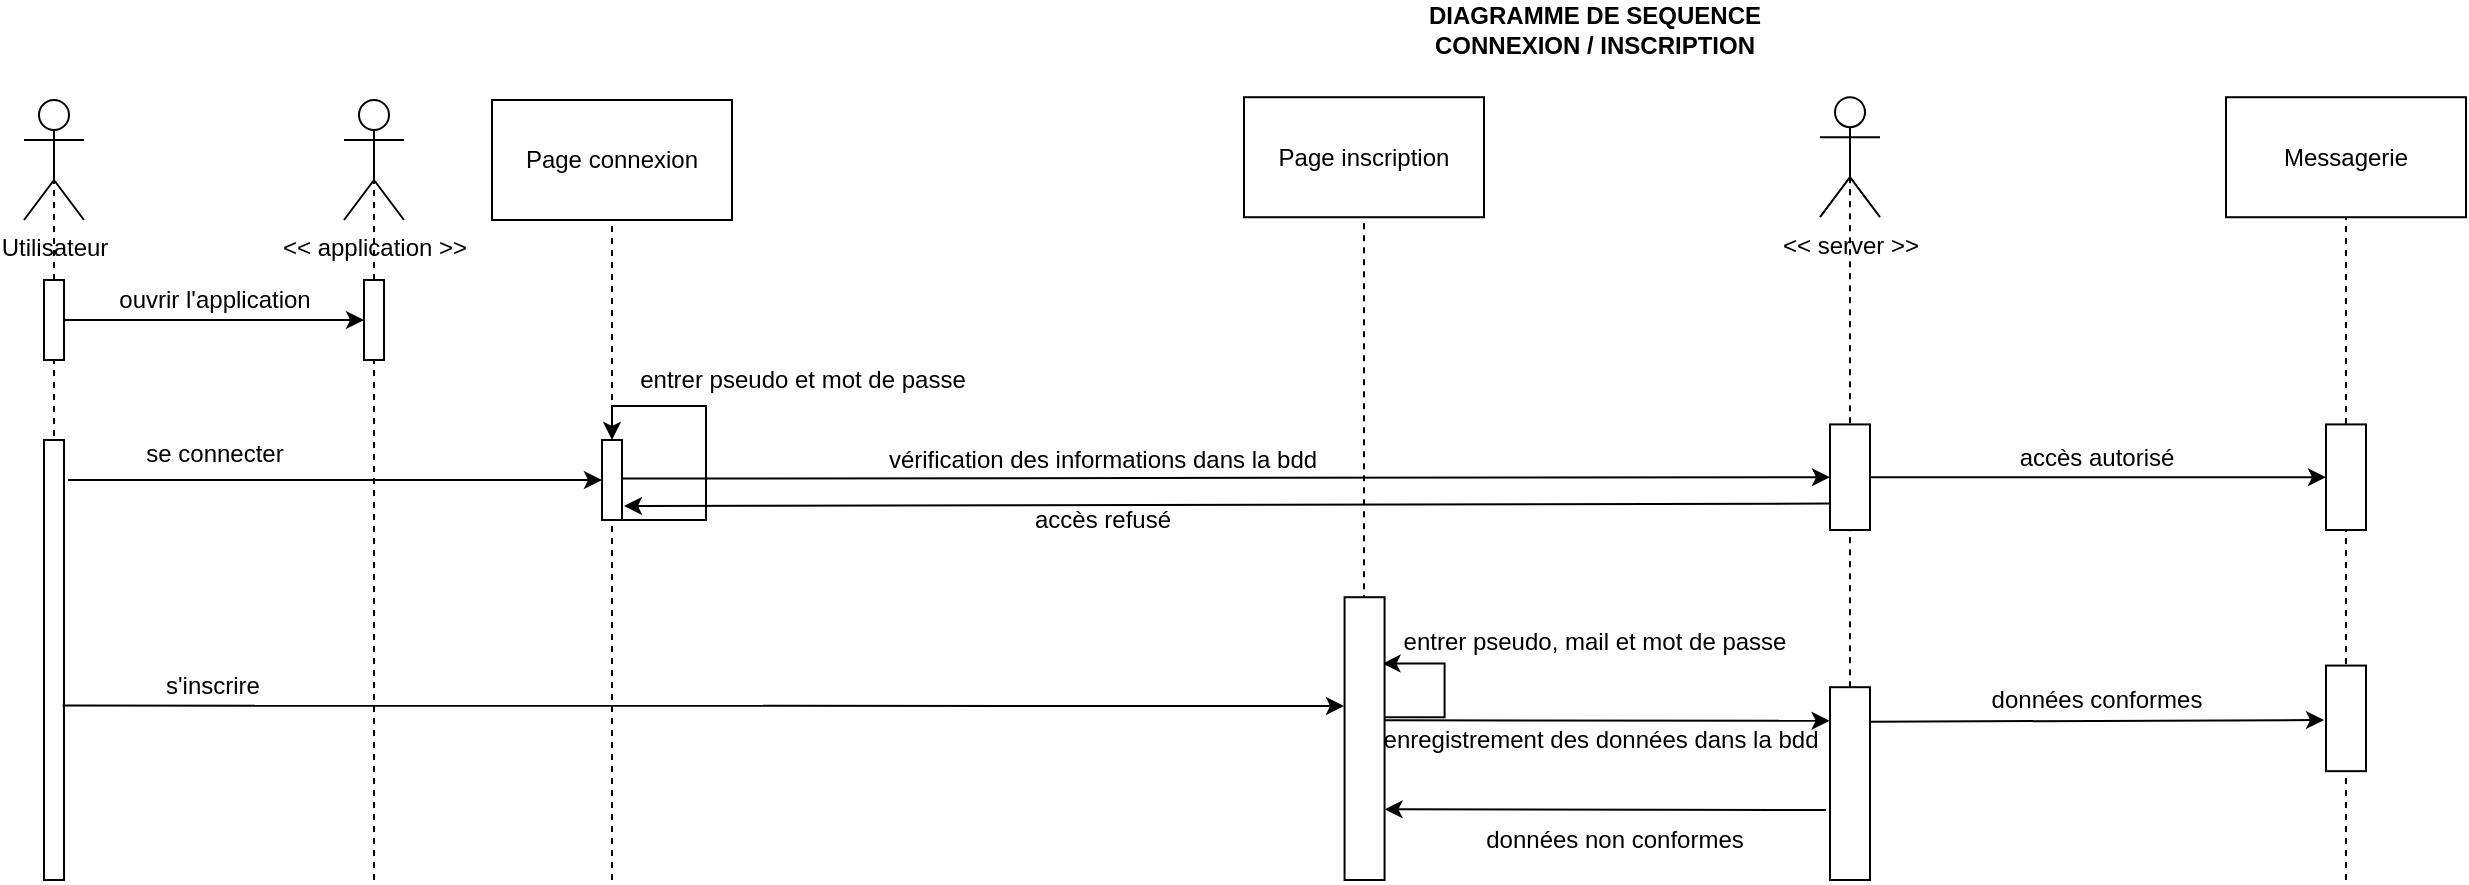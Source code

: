 <mxfile version="15.3.0" type="device"><diagram id="AM0xhpKbkET-VhJ2idW7" name="Page-1"><mxGraphModel dx="609" dy="233" grid="1" gridSize="10" guides="1" tooltips="1" connect="1" arrows="1" fold="1" page="1" pageScale="1" pageWidth="827" pageHeight="1169" math="0" shadow="0"><root><mxCell id="0"/><mxCell id="1" parent="0"/><mxCell id="VBZJFwsdffEzWOCnubFp-8" value="" style="endArrow=none;dashed=1;html=1;entryX=0.5;entryY=0.5;entryDx=0;entryDy=0;entryPerimeter=0;startArrow=none;" edge="1" parent="1" target="VBZJFwsdffEzWOCnubFp-7"><mxGeometry width="50" height="50" relative="1" as="geometry"><mxPoint x="235" y="460" as="sourcePoint"/><mxPoint x="85.0" y="110" as="targetPoint"/></mxGeometry></mxCell><mxCell id="VBZJFwsdffEzWOCnubFp-1" value="Utilisateur" style="shape=umlActor;verticalLabelPosition=bottom;verticalAlign=top;html=1;outlineConnect=0;" vertex="1" parent="1"><mxGeometry x="60" y="70" width="30" height="60" as="geometry"/></mxCell><mxCell id="VBZJFwsdffEzWOCnubFp-3" value="" style="endArrow=none;dashed=1;html=1;entryX=0.5;entryY=0.5;entryDx=0;entryDy=0;entryPerimeter=0;" edge="1" parent="1" target="VBZJFwsdffEzWOCnubFp-1"><mxGeometry width="50" height="50" relative="1" as="geometry"><mxPoint x="75" y="400" as="sourcePoint"/><mxPoint x="110" y="280" as="targetPoint"/></mxGeometry></mxCell><mxCell id="VBZJFwsdffEzWOCnubFp-2" value="" style="rounded=0;whiteSpace=wrap;html=1;" vertex="1" parent="1"><mxGeometry x="70" y="160" width="10" height="40" as="geometry"/></mxCell><mxCell id="VBZJFwsdffEzWOCnubFp-4" value="" style="endArrow=classic;html=1;exitX=1;exitY=0.333;exitDx=0;exitDy=0;exitPerimeter=0;" edge="1" parent="1"><mxGeometry width="50" height="50" relative="1" as="geometry"><mxPoint x="80" y="179.98" as="sourcePoint"/><mxPoint x="230" y="180" as="targetPoint"/></mxGeometry></mxCell><mxCell id="VBZJFwsdffEzWOCnubFp-6" value="ouvrir l'application" style="text;html=1;align=center;verticalAlign=middle;resizable=0;points=[];autosize=1;strokeColor=none;fillColor=none;" vertex="1" parent="1"><mxGeometry x="100" y="160" width="110" height="20" as="geometry"/></mxCell><mxCell id="VBZJFwsdffEzWOCnubFp-7" value="&amp;lt;&amp;lt; application &amp;gt;&amp;gt;" style="shape=umlActor;verticalLabelPosition=bottom;verticalAlign=top;html=1;outlineConnect=0;" vertex="1" parent="1"><mxGeometry x="220" y="70" width="30" height="60" as="geometry"/></mxCell><mxCell id="VBZJFwsdffEzWOCnubFp-10" value="" style="rounded=0;whiteSpace=wrap;html=1;" vertex="1" parent="1"><mxGeometry x="230" y="160" width="10" height="40" as="geometry"/></mxCell><mxCell id="VBZJFwsdffEzWOCnubFp-11" value="Page connexion" style="rounded=0;whiteSpace=wrap;html=1;" vertex="1" parent="1"><mxGeometry x="294" y="70" width="120" height="60" as="geometry"/></mxCell><mxCell id="VBZJFwsdffEzWOCnubFp-12" value="" style="endArrow=none;dashed=1;html=1;entryX=0.5;entryY=1;entryDx=0;entryDy=0;startArrow=none;" edge="1" parent="1" target="VBZJFwsdffEzWOCnubFp-11"><mxGeometry width="50" height="50" relative="1" as="geometry"><mxPoint x="354" y="460" as="sourcePoint"/><mxPoint x="245" y="110" as="targetPoint"/></mxGeometry></mxCell><mxCell id="VBZJFwsdffEzWOCnubFp-15" value="se connecter" style="text;html=1;align=center;verticalAlign=middle;resizable=0;points=[];autosize=1;strokeColor=none;fillColor=none;" vertex="1" parent="1"><mxGeometry x="115" y="237.21" width="80" height="20" as="geometry"/></mxCell><mxCell id="VBZJFwsdffEzWOCnubFp-17" value="s'inscrire" style="text;html=1;align=center;verticalAlign=middle;resizable=0;points=[];autosize=1;strokeColor=none;fillColor=none;" vertex="1" parent="1"><mxGeometry x="124.28" y="352.79" width="60" height="20" as="geometry"/></mxCell><mxCell id="VBZJFwsdffEzWOCnubFp-18" value="" style="rounded=0;whiteSpace=wrap;html=1;" vertex="1" parent="1"><mxGeometry x="70" y="240" width="10" height="220" as="geometry"/></mxCell><mxCell id="JyncEitehn_fcY9Y_TbM-4" value="" style="endArrow=classic;html=1;entryX=0;entryY=0.5;entryDx=0;entryDy=0;" edge="1" parent="1" target="JyncEitehn_fcY9Y_TbM-10"><mxGeometry width="50" height="50" relative="1" as="geometry"><mxPoint x="82" y="260" as="sourcePoint"/><mxPoint x="330" y="257" as="targetPoint"/></mxGeometry></mxCell><mxCell id="JyncEitehn_fcY9Y_TbM-9" value="" style="endArrow=classic;html=1;exitX=1;exitY=0.75;exitDx=0;exitDy=0;" edge="1" parent="1"><mxGeometry width="50" height="50" relative="1" as="geometry"><mxPoint x="79.28" y="372.79" as="sourcePoint"/><mxPoint x="720" y="373" as="targetPoint"/></mxGeometry></mxCell><mxCell id="JyncEitehn_fcY9Y_TbM-18" style="edgeStyle=orthogonalEdgeStyle;rounded=0;orthogonalLoop=1;jettySize=auto;html=1;exitX=1;exitY=0.25;exitDx=0;exitDy=0;entryX=0.5;entryY=0;entryDx=0;entryDy=0;" edge="1" parent="1" source="JyncEitehn_fcY9Y_TbM-10" target="JyncEitehn_fcY9Y_TbM-10"><mxGeometry relative="1" as="geometry"><mxPoint x="350" y="223" as="targetPoint"/><Array as="points"><mxPoint x="359" y="280"/><mxPoint x="401" y="280"/><mxPoint x="401" y="223"/><mxPoint x="354" y="223"/></Array></mxGeometry></mxCell><mxCell id="JyncEitehn_fcY9Y_TbM-10" value="" style="rounded=0;whiteSpace=wrap;html=1;" vertex="1" parent="1"><mxGeometry x="349" y="240" width="10" height="40" as="geometry"/></mxCell><mxCell id="JyncEitehn_fcY9Y_TbM-19" value="entrer pseudo et mot de passe" style="text;html=1;align=center;verticalAlign=middle;resizable=0;points=[];autosize=1;strokeColor=none;fillColor=none;" vertex="1" parent="1"><mxGeometry x="359" y="200" width="180" height="20" as="geometry"/></mxCell><mxCell id="JyncEitehn_fcY9Y_TbM-20" value="Page inscription" style="rounded=0;whiteSpace=wrap;html=1;" vertex="1" parent="1"><mxGeometry x="670" y="68.61" width="120" height="60" as="geometry"/></mxCell><mxCell id="JyncEitehn_fcY9Y_TbM-21" value="" style="endArrow=none;dashed=1;html=1;entryX=0.5;entryY=1;entryDx=0;entryDy=0;startArrow=none;" edge="1" parent="1" target="JyncEitehn_fcY9Y_TbM-20"><mxGeometry width="50" height="50" relative="1" as="geometry"><mxPoint x="730" y="398.61" as="sourcePoint"/><mxPoint x="729.5" y="128.61" as="targetPoint"/></mxGeometry></mxCell><mxCell id="JyncEitehn_fcY9Y_TbM-30" style="edgeStyle=orthogonalEdgeStyle;rounded=0;orthogonalLoop=1;jettySize=auto;html=1;exitX=1;exitY=0.25;exitDx=0;exitDy=0;entryX=1;entryY=0.25;entryDx=0;entryDy=0;" edge="1" parent="1"><mxGeometry relative="1" as="geometry"><mxPoint x="739.28" y="351.808" as="targetPoint"/><Array as="points"><mxPoint x="729.28" y="378.61"/><mxPoint x="770.28" y="378.61"/><mxPoint x="770.28" y="348.61"/></Array><mxPoint x="739.28" y="351.808" as="sourcePoint"/></mxGeometry></mxCell><mxCell id="JyncEitehn_fcY9Y_TbM-31" value="" style="rounded=0;whiteSpace=wrap;html=1;" vertex="1" parent="1"><mxGeometry x="720.28" y="318.61" width="20" height="141.39" as="geometry"/></mxCell><mxCell id="JyncEitehn_fcY9Y_TbM-32" value="entrer pseudo, mail et mot de passe" style="text;html=1;align=center;verticalAlign=middle;resizable=0;points=[];autosize=1;strokeColor=none;fillColor=none;" vertex="1" parent="1"><mxGeometry x="740.28" y="331.4" width="210" height="20" as="geometry"/></mxCell><mxCell id="JyncEitehn_fcY9Y_TbM-33" value="&lt;b&gt;DIAGRAMME DE SEQUENCE&lt;br&gt;CONNEXION / INSCRIPTION&lt;/b&gt;" style="text;html=1;align=center;verticalAlign=middle;resizable=0;points=[];autosize=1;strokeColor=none;fillColor=none;" vertex="1" parent="1"><mxGeometry x="755.28" y="20" width="180" height="30" as="geometry"/></mxCell><mxCell id="JyncEitehn_fcY9Y_TbM-40" value="&amp;lt;&amp;lt; server &amp;gt;&amp;gt;" style="shape=umlActor;verticalLabelPosition=bottom;verticalAlign=top;html=1;outlineConnect=0;" vertex="1" parent="1"><mxGeometry x="958" y="68.61" width="30" height="60" as="geometry"/></mxCell><mxCell id="JyncEitehn_fcY9Y_TbM-42" value="" style="endArrow=classic;html=1;exitX=1;exitY=0.25;exitDx=0;exitDy=0;entryX=0;entryY=0.5;entryDx=0;entryDy=0;" edge="1" parent="1" target="JyncEitehn_fcY9Y_TbM-46"><mxGeometry width="50" height="50" relative="1" as="geometry"><mxPoint x="359.0" y="259.31" as="sourcePoint"/><mxPoint x="830" y="259" as="targetPoint"/></mxGeometry></mxCell><mxCell id="JyncEitehn_fcY9Y_TbM-43" value="vérification des informations dans la bdd" style="text;html=1;align=center;verticalAlign=middle;resizable=0;points=[];autosize=1;strokeColor=none;fillColor=none;" vertex="1" parent="1"><mxGeometry x="484.28" y="240" width="230" height="20" as="geometry"/></mxCell><mxCell id="JyncEitehn_fcY9Y_TbM-44" value="" style="endArrow=none;dashed=1;html=1;startArrow=none;entryX=0.5;entryY=0.5;entryDx=0;entryDy=0;entryPerimeter=0;" edge="1" parent="1" source="JyncEitehn_fcY9Y_TbM-60" target="JyncEitehn_fcY9Y_TbM-40"><mxGeometry width="50" height="50" relative="1" as="geometry"><mxPoint x="973" y="398.61" as="sourcePoint"/><mxPoint x="981" y="188.61" as="targetPoint"/></mxGeometry></mxCell><mxCell id="JyncEitehn_fcY9Y_TbM-46" value="" style="rounded=0;whiteSpace=wrap;html=1;" vertex="1" parent="1"><mxGeometry x="963" y="232.21" width="20" height="52.79" as="geometry"/></mxCell><mxCell id="JyncEitehn_fcY9Y_TbM-48" value="Messagerie" style="rounded=0;whiteSpace=wrap;html=1;" vertex="1" parent="1"><mxGeometry x="1161" y="68.61" width="120" height="60" as="geometry"/></mxCell><mxCell id="JyncEitehn_fcY9Y_TbM-49" value="" style="endArrow=none;dashed=1;html=1;entryX=0.5;entryY=1;entryDx=0;entryDy=0;startArrow=none;" edge="1" parent="1" target="JyncEitehn_fcY9Y_TbM-48"><mxGeometry width="50" height="50" relative="1" as="geometry"><mxPoint x="1221" y="460" as="sourcePoint"/><mxPoint x="1220.66" y="143.61" as="targetPoint"/></mxGeometry></mxCell><mxCell id="JyncEitehn_fcY9Y_TbM-51" value="" style="endArrow=classic;html=1;exitX=1;exitY=0.5;exitDx=0;exitDy=0;entryX=0;entryY=0.5;entryDx=0;entryDy=0;" edge="1" parent="1" source="JyncEitehn_fcY9Y_TbM-46" target="JyncEitehn_fcY9Y_TbM-52"><mxGeometry width="50" height="50" relative="1" as="geometry"><mxPoint x="1041" y="268.61" as="sourcePoint"/><mxPoint x="1201" y="258.61" as="targetPoint"/></mxGeometry></mxCell><mxCell id="JyncEitehn_fcY9Y_TbM-52" value="" style="rounded=0;whiteSpace=wrap;html=1;" vertex="1" parent="1"><mxGeometry x="1211" y="232.21" width="20" height="52.79" as="geometry"/></mxCell><mxCell id="JyncEitehn_fcY9Y_TbM-54" value="accès autorisé" style="text;html=1;align=center;verticalAlign=middle;resizable=0;points=[];autosize=1;strokeColor=none;fillColor=none;" vertex="1" parent="1"><mxGeometry x="1051" y="238.61" width="90" height="20" as="geometry"/></mxCell><mxCell id="JyncEitehn_fcY9Y_TbM-55" value="" style="endArrow=classic;html=1;exitX=1;exitY=0.75;exitDx=0;exitDy=0;entryX=-0.01;entryY=0.174;entryDx=0;entryDy=0;entryPerimeter=0;" edge="1" parent="1" target="JyncEitehn_fcY9Y_TbM-60"><mxGeometry width="50" height="50" relative="1" as="geometry"><mxPoint x="740.28" y="380.17" as="sourcePoint"/><mxPoint x="960" y="370" as="targetPoint"/></mxGeometry></mxCell><mxCell id="JyncEitehn_fcY9Y_TbM-57" value="" style="endArrow=classic;html=1;exitX=0;exitY=0.75;exitDx=0;exitDy=0;" edge="1" parent="1" source="JyncEitehn_fcY9Y_TbM-46"><mxGeometry width="50" height="50" relative="1" as="geometry"><mxPoint x="862" y="269.995" as="sourcePoint"/><mxPoint x="360" y="273" as="targetPoint"/></mxGeometry></mxCell><mxCell id="JyncEitehn_fcY9Y_TbM-58" value="accès refusé" style="text;html=1;align=center;verticalAlign=middle;resizable=0;points=[];autosize=1;strokeColor=none;fillColor=none;" vertex="1" parent="1"><mxGeometry x="559.28" y="270" width="80" height="20" as="geometry"/></mxCell><mxCell id="JyncEitehn_fcY9Y_TbM-59" value="enregistrement des données dans la bdd" style="text;html=1;align=center;verticalAlign=middle;resizable=0;points=[];autosize=1;strokeColor=none;fillColor=none;" vertex="1" parent="1"><mxGeometry x="733" y="380" width="230" height="20" as="geometry"/></mxCell><mxCell id="JyncEitehn_fcY9Y_TbM-60" value="" style="rounded=0;whiteSpace=wrap;html=1;" vertex="1" parent="1"><mxGeometry x="963" y="363.6" width="20" height="96.4" as="geometry"/></mxCell><mxCell id="JyncEitehn_fcY9Y_TbM-62" value="" style="endArrow=classic;html=1;exitX=1;exitY=0.75;exitDx=0;exitDy=0;" edge="1" parent="1"><mxGeometry width="50" height="50" relative="1" as="geometry"><mxPoint x="983" y="380.88" as="sourcePoint"/><mxPoint x="1210" y="380" as="targetPoint"/></mxGeometry></mxCell><mxCell id="JyncEitehn_fcY9Y_TbM-63" value="données conformes" style="text;html=1;align=center;verticalAlign=middle;resizable=0;points=[];autosize=1;strokeColor=none;fillColor=none;" vertex="1" parent="1"><mxGeometry x="1036" y="359.99" width="120" height="20" as="geometry"/></mxCell><mxCell id="JyncEitehn_fcY9Y_TbM-64" value="" style="rounded=0;whiteSpace=wrap;html=1;" vertex="1" parent="1"><mxGeometry x="1211" y="352.79" width="20" height="52.79" as="geometry"/></mxCell><mxCell id="JyncEitehn_fcY9Y_TbM-66" value="" style="endArrow=classic;html=1;entryX=1;entryY=0.75;entryDx=0;entryDy=0;" edge="1" parent="1" target="JyncEitehn_fcY9Y_TbM-31"><mxGeometry width="50" height="50" relative="1" as="geometry"><mxPoint x="961" y="425" as="sourcePoint"/><mxPoint x="740" y="412" as="targetPoint"/></mxGeometry></mxCell><mxCell id="JyncEitehn_fcY9Y_TbM-69" value="données non conformes" style="text;html=1;align=center;verticalAlign=middle;resizable=0;points=[];autosize=1;strokeColor=none;fillColor=none;" vertex="1" parent="1"><mxGeometry x="785.28" y="430" width="140" height="20" as="geometry"/></mxCell></root></mxGraphModel></diagram></mxfile>